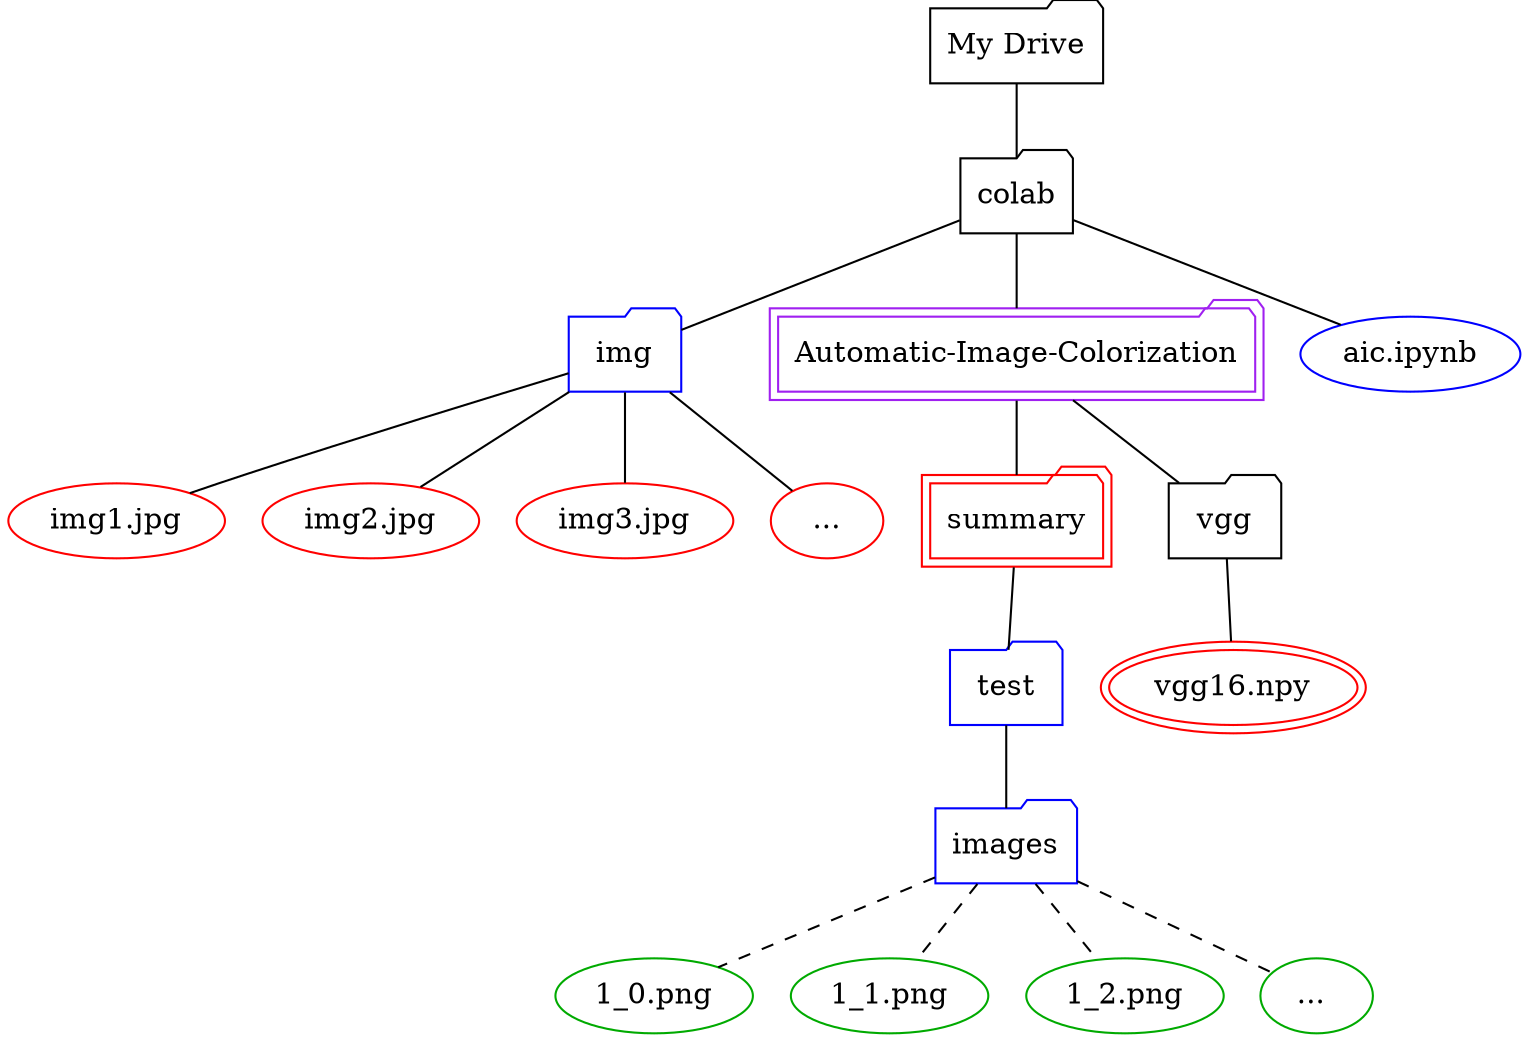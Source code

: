 graph {
    "My Drive" [ shape=folder ];
    "colab" [ shape=folder ];
    "img" [ shape=folder ];
    "Automatic-Image-Colorization" [ shape=folder peripheries=2 color="purple" ];
    "summary" [ shape=folder ];
    "test" [ shape=folder color="red" ];
    "images" [ shape=folder color="red" ];
    "vgg" [ shape=folder ];
    "My Drive" -- "colab";
    "aic.ipynb" [ color="red" ]
    "colab" -- { "img" "aic.ipynb" "Automatic-Image-Colorization"  };
    "img" -- { "img1.jpg" "img2.jpg" "img3.jpg" "..." };
    "Automatic-Image-Colorization" -- { "summary" "vgg" };
    "vgg" -- "vgg16.npy";
    "summary" --  "test" -- "images" ;
    "images" -- { "1_0.png" "1_1.png" "1_2.png" "... " } [ style=dashed ];

    "img", "test", "images", "aic.ipynb" [ color="blue" ];
    "summary", "vgg16.npy", "img1.jpg", "img2.jpg", "img3.jpg", "..." [ color="red" ];
    "summary", "vgg16.npy" [ peripheries=2 ];
    "1_0.png", "1_1.png", "1_2.png", "... " [ color="#00aa00" ];
}
